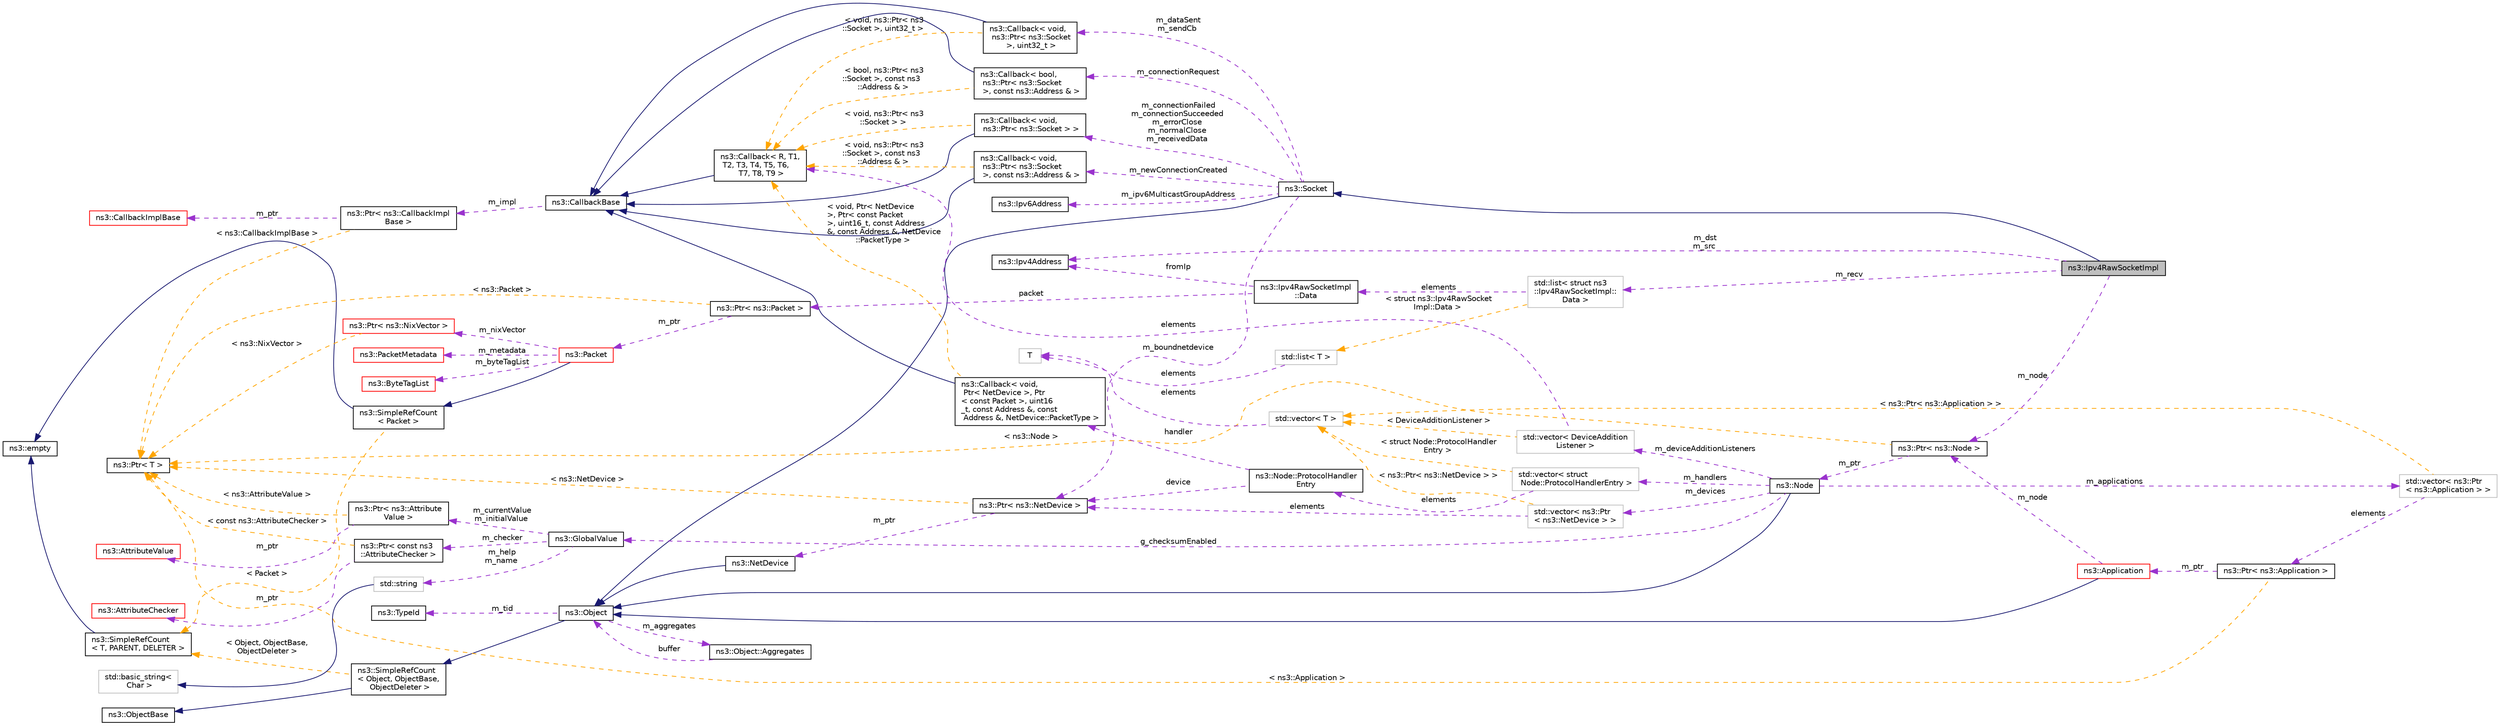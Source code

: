 digraph "ns3::Ipv4RawSocketImpl"
{
 // LATEX_PDF_SIZE
  edge [fontname="Helvetica",fontsize="10",labelfontname="Helvetica",labelfontsize="10"];
  node [fontname="Helvetica",fontsize="10",shape=record];
  rankdir="LR";
  Node1 [label="ns3::Ipv4RawSocketImpl",height=0.2,width=0.4,color="black", fillcolor="grey75", style="filled", fontcolor="black",tooltip="IPv4 raw socket."];
  Node2 -> Node1 [dir="back",color="midnightblue",fontsize="10",style="solid",fontname="Helvetica"];
  Node2 [label="ns3::Socket",height=0.2,width=0.4,color="black", fillcolor="white", style="filled",URL="$classns3_1_1_socket.html",tooltip="A low-level Socket API based loosely on the BSD Socket API."];
  Node3 -> Node2 [dir="back",color="midnightblue",fontsize="10",style="solid",fontname="Helvetica"];
  Node3 [label="ns3::Object",height=0.2,width=0.4,color="black", fillcolor="white", style="filled",URL="$classns3_1_1_object.html",tooltip="A base class which provides memory management and object aggregation."];
  Node4 -> Node3 [dir="back",color="midnightblue",fontsize="10",style="solid",fontname="Helvetica"];
  Node4 [label="ns3::SimpleRefCount\l\< Object, ObjectBase,\l ObjectDeleter \>",height=0.2,width=0.4,color="black", fillcolor="white", style="filled",URL="$classns3_1_1_simple_ref_count.html",tooltip=" "];
  Node5 -> Node4 [dir="back",color="midnightblue",fontsize="10",style="solid",fontname="Helvetica"];
  Node5 [label="ns3::ObjectBase",height=0.2,width=0.4,color="black", fillcolor="white", style="filled",URL="$classns3_1_1_object_base.html",tooltip="Anchor the ns-3 type and attribute system."];
  Node6 -> Node4 [dir="back",color="orange",fontsize="10",style="dashed",label=" \< Object, ObjectBase,\l ObjectDeleter \>" ,fontname="Helvetica"];
  Node6 [label="ns3::SimpleRefCount\l\< T, PARENT, DELETER \>",height=0.2,width=0.4,color="black", fillcolor="white", style="filled",URL="$classns3_1_1_simple_ref_count.html",tooltip="A template-based reference counting class."];
  Node7 -> Node6 [dir="back",color="midnightblue",fontsize="10",style="solid",fontname="Helvetica"];
  Node7 [label="ns3::empty",height=0.2,width=0.4,color="black", fillcolor="white", style="filled",URL="$classns3_1_1empty.html",tooltip="make Callback use a separate empty type"];
  Node8 -> Node3 [dir="back",color="darkorchid3",fontsize="10",style="dashed",label=" m_tid" ,fontname="Helvetica"];
  Node8 [label="ns3::TypeId",height=0.2,width=0.4,color="black", fillcolor="white", style="filled",URL="$classns3_1_1_type_id.html",tooltip="a unique identifier for an interface."];
  Node9 -> Node3 [dir="back",color="darkorchid3",fontsize="10",style="dashed",label=" m_aggregates" ,fontname="Helvetica"];
  Node9 [label="ns3::Object::Aggregates",height=0.2,width=0.4,color="black", fillcolor="white", style="filled",URL="$structns3_1_1_object_1_1_aggregates.html",tooltip="The list of Objects aggregated to this one."];
  Node3 -> Node9 [dir="back",color="darkorchid3",fontsize="10",style="dashed",label=" buffer" ,fontname="Helvetica"];
  Node10 -> Node2 [dir="back",color="darkorchid3",fontsize="10",style="dashed",label=" m_boundnetdevice" ,fontname="Helvetica"];
  Node10 [label="ns3::Ptr\< ns3::NetDevice \>",height=0.2,width=0.4,color="black", fillcolor="white", style="filled",URL="$classns3_1_1_ptr.html",tooltip=" "];
  Node11 -> Node10 [dir="back",color="darkorchid3",fontsize="10",style="dashed",label=" m_ptr" ,fontname="Helvetica"];
  Node11 [label="ns3::NetDevice",height=0.2,width=0.4,color="black", fillcolor="white", style="filled",URL="$classns3_1_1_net_device.html",tooltip="Network layer to device interface."];
  Node3 -> Node11 [dir="back",color="midnightblue",fontsize="10",style="solid",fontname="Helvetica"];
  Node12 -> Node10 [dir="back",color="orange",fontsize="10",style="dashed",label=" \< ns3::NetDevice \>" ,fontname="Helvetica"];
  Node12 [label="ns3::Ptr\< T \>",height=0.2,width=0.4,color="black", fillcolor="white", style="filled",URL="$classns3_1_1_ptr.html",tooltip="Smart pointer class similar to boost::intrusive_ptr."];
  Node13 -> Node2 [dir="back",color="darkorchid3",fontsize="10",style="dashed",label=" m_ipv6MulticastGroupAddress" ,fontname="Helvetica"];
  Node13 [label="ns3::Ipv6Address",height=0.2,width=0.4,color="black", fillcolor="white", style="filled",URL="$classns3_1_1_ipv6_address.html",tooltip="Describes an IPv6 address."];
  Node14 -> Node2 [dir="back",color="darkorchid3",fontsize="10",style="dashed",label=" m_newConnectionCreated" ,fontname="Helvetica"];
  Node14 [label="ns3::Callback\< void,\l ns3::Ptr\< ns3::Socket\l \>, const ns3::Address & \>",height=0.2,width=0.4,color="black", fillcolor="white", style="filled",URL="$classns3_1_1_callback.html",tooltip=" "];
  Node15 -> Node14 [dir="back",color="midnightblue",fontsize="10",style="solid",fontname="Helvetica"];
  Node15 [label="ns3::CallbackBase",height=0.2,width=0.4,color="black", fillcolor="white", style="filled",URL="$classns3_1_1_callback_base.html",tooltip="Base class for Callback class."];
  Node16 -> Node15 [dir="back",color="darkorchid3",fontsize="10",style="dashed",label=" m_impl" ,fontname="Helvetica"];
  Node16 [label="ns3::Ptr\< ns3::CallbackImpl\lBase \>",height=0.2,width=0.4,color="black", fillcolor="white", style="filled",URL="$classns3_1_1_ptr.html",tooltip=" "];
  Node17 -> Node16 [dir="back",color="darkorchid3",fontsize="10",style="dashed",label=" m_ptr" ,fontname="Helvetica"];
  Node17 [label="ns3::CallbackImplBase",height=0.2,width=0.4,color="red", fillcolor="white", style="filled",URL="$classns3_1_1_callback_impl_base.html",tooltip="Abstract base class for CallbackImpl Provides reference counting and equality test."];
  Node12 -> Node16 [dir="back",color="orange",fontsize="10",style="dashed",label=" \< ns3::CallbackImplBase \>" ,fontname="Helvetica"];
  Node19 -> Node14 [dir="back",color="orange",fontsize="10",style="dashed",label=" \< void, ns3::Ptr\< ns3\l::Socket \>, const ns3\l::Address & \>" ,fontname="Helvetica"];
  Node19 [label="ns3::Callback\< R, T1,\l T2, T3, T4, T5, T6,\l T7, T8, T9 \>",height=0.2,width=0.4,color="black", fillcolor="white", style="filled",URL="$classns3_1_1_callback.html",tooltip="Callback template class."];
  Node15 -> Node19 [dir="back",color="midnightblue",fontsize="10",style="solid",fontname="Helvetica"];
  Node20 -> Node2 [dir="back",color="darkorchid3",fontsize="10",style="dashed",label=" m_dataSent\nm_sendCb" ,fontname="Helvetica"];
  Node20 [label="ns3::Callback\< void,\l ns3::Ptr\< ns3::Socket\l \>, uint32_t \>",height=0.2,width=0.4,color="black", fillcolor="white", style="filled",URL="$classns3_1_1_callback.html",tooltip=" "];
  Node15 -> Node20 [dir="back",color="midnightblue",fontsize="10",style="solid",fontname="Helvetica"];
  Node19 -> Node20 [dir="back",color="orange",fontsize="10",style="dashed",label=" \< void, ns3::Ptr\< ns3\l::Socket \>, uint32_t \>" ,fontname="Helvetica"];
  Node21 -> Node2 [dir="back",color="darkorchid3",fontsize="10",style="dashed",label=" m_connectionFailed\nm_connectionSucceeded\nm_errorClose\nm_normalClose\nm_receivedData" ,fontname="Helvetica"];
  Node21 [label="ns3::Callback\< void,\l ns3::Ptr\< ns3::Socket \> \>",height=0.2,width=0.4,color="black", fillcolor="white", style="filled",URL="$classns3_1_1_callback.html",tooltip=" "];
  Node15 -> Node21 [dir="back",color="midnightblue",fontsize="10",style="solid",fontname="Helvetica"];
  Node19 -> Node21 [dir="back",color="orange",fontsize="10",style="dashed",label=" \< void, ns3::Ptr\< ns3\l::Socket \> \>" ,fontname="Helvetica"];
  Node22 -> Node2 [dir="back",color="darkorchid3",fontsize="10",style="dashed",label=" m_connectionRequest" ,fontname="Helvetica"];
  Node22 [label="ns3::Callback\< bool,\l ns3::Ptr\< ns3::Socket\l \>, const ns3::Address & \>",height=0.2,width=0.4,color="black", fillcolor="white", style="filled",URL="$classns3_1_1_callback.html",tooltip=" "];
  Node15 -> Node22 [dir="back",color="midnightblue",fontsize="10",style="solid",fontname="Helvetica"];
  Node19 -> Node22 [dir="back",color="orange",fontsize="10",style="dashed",label=" \< bool, ns3::Ptr\< ns3\l::Socket \>, const ns3\l::Address & \>" ,fontname="Helvetica"];
  Node23 -> Node1 [dir="back",color="darkorchid3",fontsize="10",style="dashed",label=" m_node" ,fontname="Helvetica"];
  Node23 [label="ns3::Ptr\< ns3::Node \>",height=0.2,width=0.4,color="black", fillcolor="white", style="filled",URL="$classns3_1_1_ptr.html",tooltip=" "];
  Node24 -> Node23 [dir="back",color="darkorchid3",fontsize="10",style="dashed",label=" m_ptr" ,fontname="Helvetica"];
  Node24 [label="ns3::Node",height=0.2,width=0.4,color="black", fillcolor="white", style="filled",URL="$classns3_1_1_node.html",tooltip="A network Node."];
  Node3 -> Node24 [dir="back",color="midnightblue",fontsize="10",style="solid",fontname="Helvetica"];
  Node25 -> Node24 [dir="back",color="darkorchid3",fontsize="10",style="dashed",label=" m_applications" ,fontname="Helvetica"];
  Node25 [label="std::vector\< ns3::Ptr\l\< ns3::Application \> \>",height=0.2,width=0.4,color="grey75", fillcolor="white", style="filled",tooltip=" "];
  Node26 -> Node25 [dir="back",color="darkorchid3",fontsize="10",style="dashed",label=" elements" ,fontname="Helvetica"];
  Node26 [label="ns3::Ptr\< ns3::Application \>",height=0.2,width=0.4,color="black", fillcolor="white", style="filled",URL="$classns3_1_1_ptr.html",tooltip=" "];
  Node27 -> Node26 [dir="back",color="darkorchid3",fontsize="10",style="dashed",label=" m_ptr" ,fontname="Helvetica"];
  Node27 [label="ns3::Application",height=0.2,width=0.4,color="red", fillcolor="white", style="filled",URL="$classns3_1_1_application.html",tooltip="The base class for all ns3 applications."];
  Node3 -> Node27 [dir="back",color="midnightblue",fontsize="10",style="solid",fontname="Helvetica"];
  Node23 -> Node27 [dir="back",color="darkorchid3",fontsize="10",style="dashed",label=" m_node" ,fontname="Helvetica"];
  Node12 -> Node26 [dir="back",color="orange",fontsize="10",style="dashed",label=" \< ns3::Application \>" ,fontname="Helvetica"];
  Node35 -> Node25 [dir="back",color="orange",fontsize="10",style="dashed",label=" \< ns3::Ptr\< ns3::Application \> \>" ,fontname="Helvetica"];
  Node35 [label="std::vector\< T \>",height=0.2,width=0.4,color="grey75", fillcolor="white", style="filled",tooltip=" "];
  Node36 -> Node35 [dir="back",color="darkorchid3",fontsize="10",style="dashed",label=" elements" ,fontname="Helvetica"];
  Node36 [label="T",height=0.2,width=0.4,color="grey75", fillcolor="white", style="filled",tooltip=" "];
  Node37 -> Node24 [dir="back",color="darkorchid3",fontsize="10",style="dashed",label=" m_devices" ,fontname="Helvetica"];
  Node37 [label="std::vector\< ns3::Ptr\l\< ns3::NetDevice \> \>",height=0.2,width=0.4,color="grey75", fillcolor="white", style="filled",tooltip=" "];
  Node10 -> Node37 [dir="back",color="darkorchid3",fontsize="10",style="dashed",label=" elements" ,fontname="Helvetica"];
  Node35 -> Node37 [dir="back",color="orange",fontsize="10",style="dashed",label=" \< ns3::Ptr\< ns3::NetDevice \> \>" ,fontname="Helvetica"];
  Node38 -> Node24 [dir="back",color="darkorchid3",fontsize="10",style="dashed",label=" g_checksumEnabled" ,fontname="Helvetica"];
  Node38 [label="ns3::GlobalValue",height=0.2,width=0.4,color="black", fillcolor="white", style="filled",URL="$classns3_1_1_global_value.html",tooltip="Hold a so-called 'global value'."];
  Node39 -> Node38 [dir="back",color="darkorchid3",fontsize="10",style="dashed",label=" m_currentValue\nm_initialValue" ,fontname="Helvetica"];
  Node39 [label="ns3::Ptr\< ns3::Attribute\lValue \>",height=0.2,width=0.4,color="black", fillcolor="white", style="filled",URL="$classns3_1_1_ptr.html",tooltip=" "];
  Node40 -> Node39 [dir="back",color="darkorchid3",fontsize="10",style="dashed",label=" m_ptr" ,fontname="Helvetica"];
  Node40 [label="ns3::AttributeValue",height=0.2,width=0.4,color="red", fillcolor="white", style="filled",URL="$classns3_1_1_attribute_value.html",tooltip="Hold a value for an Attribute."];
  Node12 -> Node39 [dir="back",color="orange",fontsize="10",style="dashed",label=" \< ns3::AttributeValue \>" ,fontname="Helvetica"];
  Node42 -> Node38 [dir="back",color="darkorchid3",fontsize="10",style="dashed",label=" m_help\nm_name" ,fontname="Helvetica"];
  Node42 [label="std::string",height=0.2,width=0.4,color="grey75", fillcolor="white", style="filled",tooltip=" "];
  Node43 -> Node42 [dir="back",color="midnightblue",fontsize="10",style="solid",fontname="Helvetica"];
  Node43 [label="std::basic_string\<\l Char \>",height=0.2,width=0.4,color="grey75", fillcolor="white", style="filled",tooltip=" "];
  Node44 -> Node38 [dir="back",color="darkorchid3",fontsize="10",style="dashed",label=" m_checker" ,fontname="Helvetica"];
  Node44 [label="ns3::Ptr\< const ns3\l::AttributeChecker \>",height=0.2,width=0.4,color="black", fillcolor="white", style="filled",URL="$classns3_1_1_ptr.html",tooltip=" "];
  Node45 -> Node44 [dir="back",color="darkorchid3",fontsize="10",style="dashed",label=" m_ptr" ,fontname="Helvetica"];
  Node45 [label="ns3::AttributeChecker",height=0.2,width=0.4,color="red", fillcolor="white", style="filled",URL="$classns3_1_1_attribute_checker.html",tooltip="Represent the type of an attribute."];
  Node12 -> Node44 [dir="back",color="orange",fontsize="10",style="dashed",label=" \< const ns3::AttributeChecker \>" ,fontname="Helvetica"];
  Node47 -> Node24 [dir="back",color="darkorchid3",fontsize="10",style="dashed",label=" m_handlers" ,fontname="Helvetica"];
  Node47 [label="std::vector\< struct\l Node::ProtocolHandlerEntry \>",height=0.2,width=0.4,color="grey75", fillcolor="white", style="filled",tooltip=" "];
  Node48 -> Node47 [dir="back",color="darkorchid3",fontsize="10",style="dashed",label=" elements" ,fontname="Helvetica"];
  Node48 [label="ns3::Node::ProtocolHandler\lEntry",height=0.2,width=0.4,color="black", fillcolor="white", style="filled",URL="$structns3_1_1_node_1_1_protocol_handler_entry.html",tooltip="Protocol handler entry."];
  Node49 -> Node48 [dir="back",color="darkorchid3",fontsize="10",style="dashed",label=" handler" ,fontname="Helvetica"];
  Node49 [label="ns3::Callback\< void,\l Ptr\< NetDevice \>, Ptr\l\< const Packet \>, uint16\l_t, const Address &, const\l Address &, NetDevice::PacketType \>",height=0.2,width=0.4,color="black", fillcolor="white", style="filled",URL="$classns3_1_1_callback.html",tooltip=" "];
  Node15 -> Node49 [dir="back",color="midnightblue",fontsize="10",style="solid",fontname="Helvetica"];
  Node19 -> Node49 [dir="back",color="orange",fontsize="10",style="dashed",label=" \< void, Ptr\< NetDevice\l \>, Ptr\< const Packet\l \>, uint16_t, const Address\l &, const Address &, NetDevice\l::PacketType \>" ,fontname="Helvetica"];
  Node10 -> Node48 [dir="back",color="darkorchid3",fontsize="10",style="dashed",label=" device" ,fontname="Helvetica"];
  Node35 -> Node47 [dir="back",color="orange",fontsize="10",style="dashed",label=" \< struct Node::ProtocolHandler\lEntry \>" ,fontname="Helvetica"];
  Node50 -> Node24 [dir="back",color="darkorchid3",fontsize="10",style="dashed",label=" m_deviceAdditionListeners" ,fontname="Helvetica"];
  Node50 [label="std::vector\< DeviceAddition\lListener \>",height=0.2,width=0.4,color="grey75", fillcolor="white", style="filled",tooltip=" "];
  Node19 -> Node50 [dir="back",color="darkorchid3",fontsize="10",style="dashed",label=" elements" ,fontname="Helvetica"];
  Node35 -> Node50 [dir="back",color="orange",fontsize="10",style="dashed",label=" \< DeviceAdditionListener \>" ,fontname="Helvetica"];
  Node12 -> Node23 [dir="back",color="orange",fontsize="10",style="dashed",label=" \< ns3::Node \>" ,fontname="Helvetica"];
  Node51 -> Node1 [dir="back",color="darkorchid3",fontsize="10",style="dashed",label=" m_dst\nm_src" ,fontname="Helvetica"];
  Node51 [label="ns3::Ipv4Address",height=0.2,width=0.4,color="black", fillcolor="white", style="filled",URL="$classns3_1_1_ipv4_address.html",tooltip="Ipv4 addresses are stored in host order in this class."];
  Node52 -> Node1 [dir="back",color="darkorchid3",fontsize="10",style="dashed",label=" m_recv" ,fontname="Helvetica"];
  Node52 [label="std::list\< struct ns3\l::Ipv4RawSocketImpl::\lData \>",height=0.2,width=0.4,color="grey75", fillcolor="white", style="filled",tooltip=" "];
  Node53 -> Node52 [dir="back",color="darkorchid3",fontsize="10",style="dashed",label=" elements" ,fontname="Helvetica"];
  Node53 [label="ns3::Ipv4RawSocketImpl\l::Data",height=0.2,width=0.4,color="black", fillcolor="white", style="filled",URL="$structns3_1_1_ipv4_raw_socket_impl_1_1_data.html",tooltip="IPv4 raw data and additional information."];
  Node54 -> Node53 [dir="back",color="darkorchid3",fontsize="10",style="dashed",label=" packet" ,fontname="Helvetica"];
  Node54 [label="ns3::Ptr\< ns3::Packet \>",height=0.2,width=0.4,color="black", fillcolor="white", style="filled",URL="$classns3_1_1_ptr.html",tooltip=" "];
  Node55 -> Node54 [dir="back",color="darkorchid3",fontsize="10",style="dashed",label=" m_ptr" ,fontname="Helvetica"];
  Node55 [label="ns3::Packet",height=0.2,width=0.4,color="red", fillcolor="white", style="filled",URL="$classns3_1_1_packet.html",tooltip="network packets"];
  Node56 -> Node55 [dir="back",color="midnightblue",fontsize="10",style="solid",fontname="Helvetica"];
  Node56 [label="ns3::SimpleRefCount\l\< Packet \>",height=0.2,width=0.4,color="black", fillcolor="white", style="filled",URL="$classns3_1_1_simple_ref_count.html",tooltip=" "];
  Node7 -> Node56 [dir="back",color="midnightblue",fontsize="10",style="solid",fontname="Helvetica"];
  Node6 -> Node56 [dir="back",color="orange",fontsize="10",style="dashed",label=" \< Packet \>" ,fontname="Helvetica"];
  Node57 -> Node55 [dir="back",color="darkorchid3",fontsize="10",style="dashed",label=" m_nixVector" ,fontname="Helvetica"];
  Node57 [label="ns3::Ptr\< ns3::NixVector \>",height=0.2,width=0.4,color="red", fillcolor="white", style="filled",URL="$classns3_1_1_ptr.html",tooltip=" "];
  Node12 -> Node57 [dir="back",color="orange",fontsize="10",style="dashed",label=" \< ns3::NixVector \>" ,fontname="Helvetica"];
  Node61 -> Node55 [dir="back",color="darkorchid3",fontsize="10",style="dashed",label=" m_metadata" ,fontname="Helvetica"];
  Node61 [label="ns3::PacketMetadata",height=0.2,width=0.4,color="red", fillcolor="white", style="filled",URL="$classns3_1_1_packet_metadata.html",tooltip="Handle packet metadata about packet headers and trailers."];
  Node64 -> Node55 [dir="back",color="darkorchid3",fontsize="10",style="dashed",label=" m_byteTagList" ,fontname="Helvetica"];
  Node64 [label="ns3::ByteTagList",height=0.2,width=0.4,color="red", fillcolor="white", style="filled",URL="$classns3_1_1_byte_tag_list.html",tooltip="keep track of the byte tags stored in a packet."];
  Node12 -> Node54 [dir="back",color="orange",fontsize="10",style="dashed",label=" \< ns3::Packet \>" ,fontname="Helvetica"];
  Node51 -> Node53 [dir="back",color="darkorchid3",fontsize="10",style="dashed",label=" fromIp" ,fontname="Helvetica"];
  Node71 -> Node52 [dir="back",color="orange",fontsize="10",style="dashed",label=" \< struct ns3::Ipv4RawSocket\lImpl::Data \>" ,fontname="Helvetica"];
  Node71 [label="std::list\< T \>",height=0.2,width=0.4,color="grey75", fillcolor="white", style="filled",tooltip=" "];
  Node36 -> Node71 [dir="back",color="darkorchid3",fontsize="10",style="dashed",label=" elements" ,fontname="Helvetica"];
}
